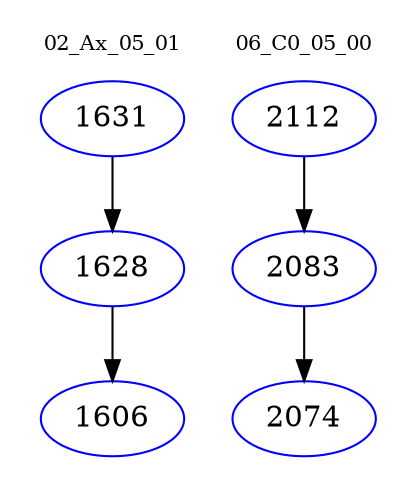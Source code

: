 digraph{
subgraph cluster_0 {
color = white
label = "02_Ax_05_01";
fontsize=10;
T0_1631 [label="1631", color="blue"]
T0_1631 -> T0_1628 [color="black"]
T0_1628 [label="1628", color="blue"]
T0_1628 -> T0_1606 [color="black"]
T0_1606 [label="1606", color="blue"]
}
subgraph cluster_1 {
color = white
label = "06_C0_05_00";
fontsize=10;
T1_2112 [label="2112", color="blue"]
T1_2112 -> T1_2083 [color="black"]
T1_2083 [label="2083", color="blue"]
T1_2083 -> T1_2074 [color="black"]
T1_2074 [label="2074", color="blue"]
}
}
